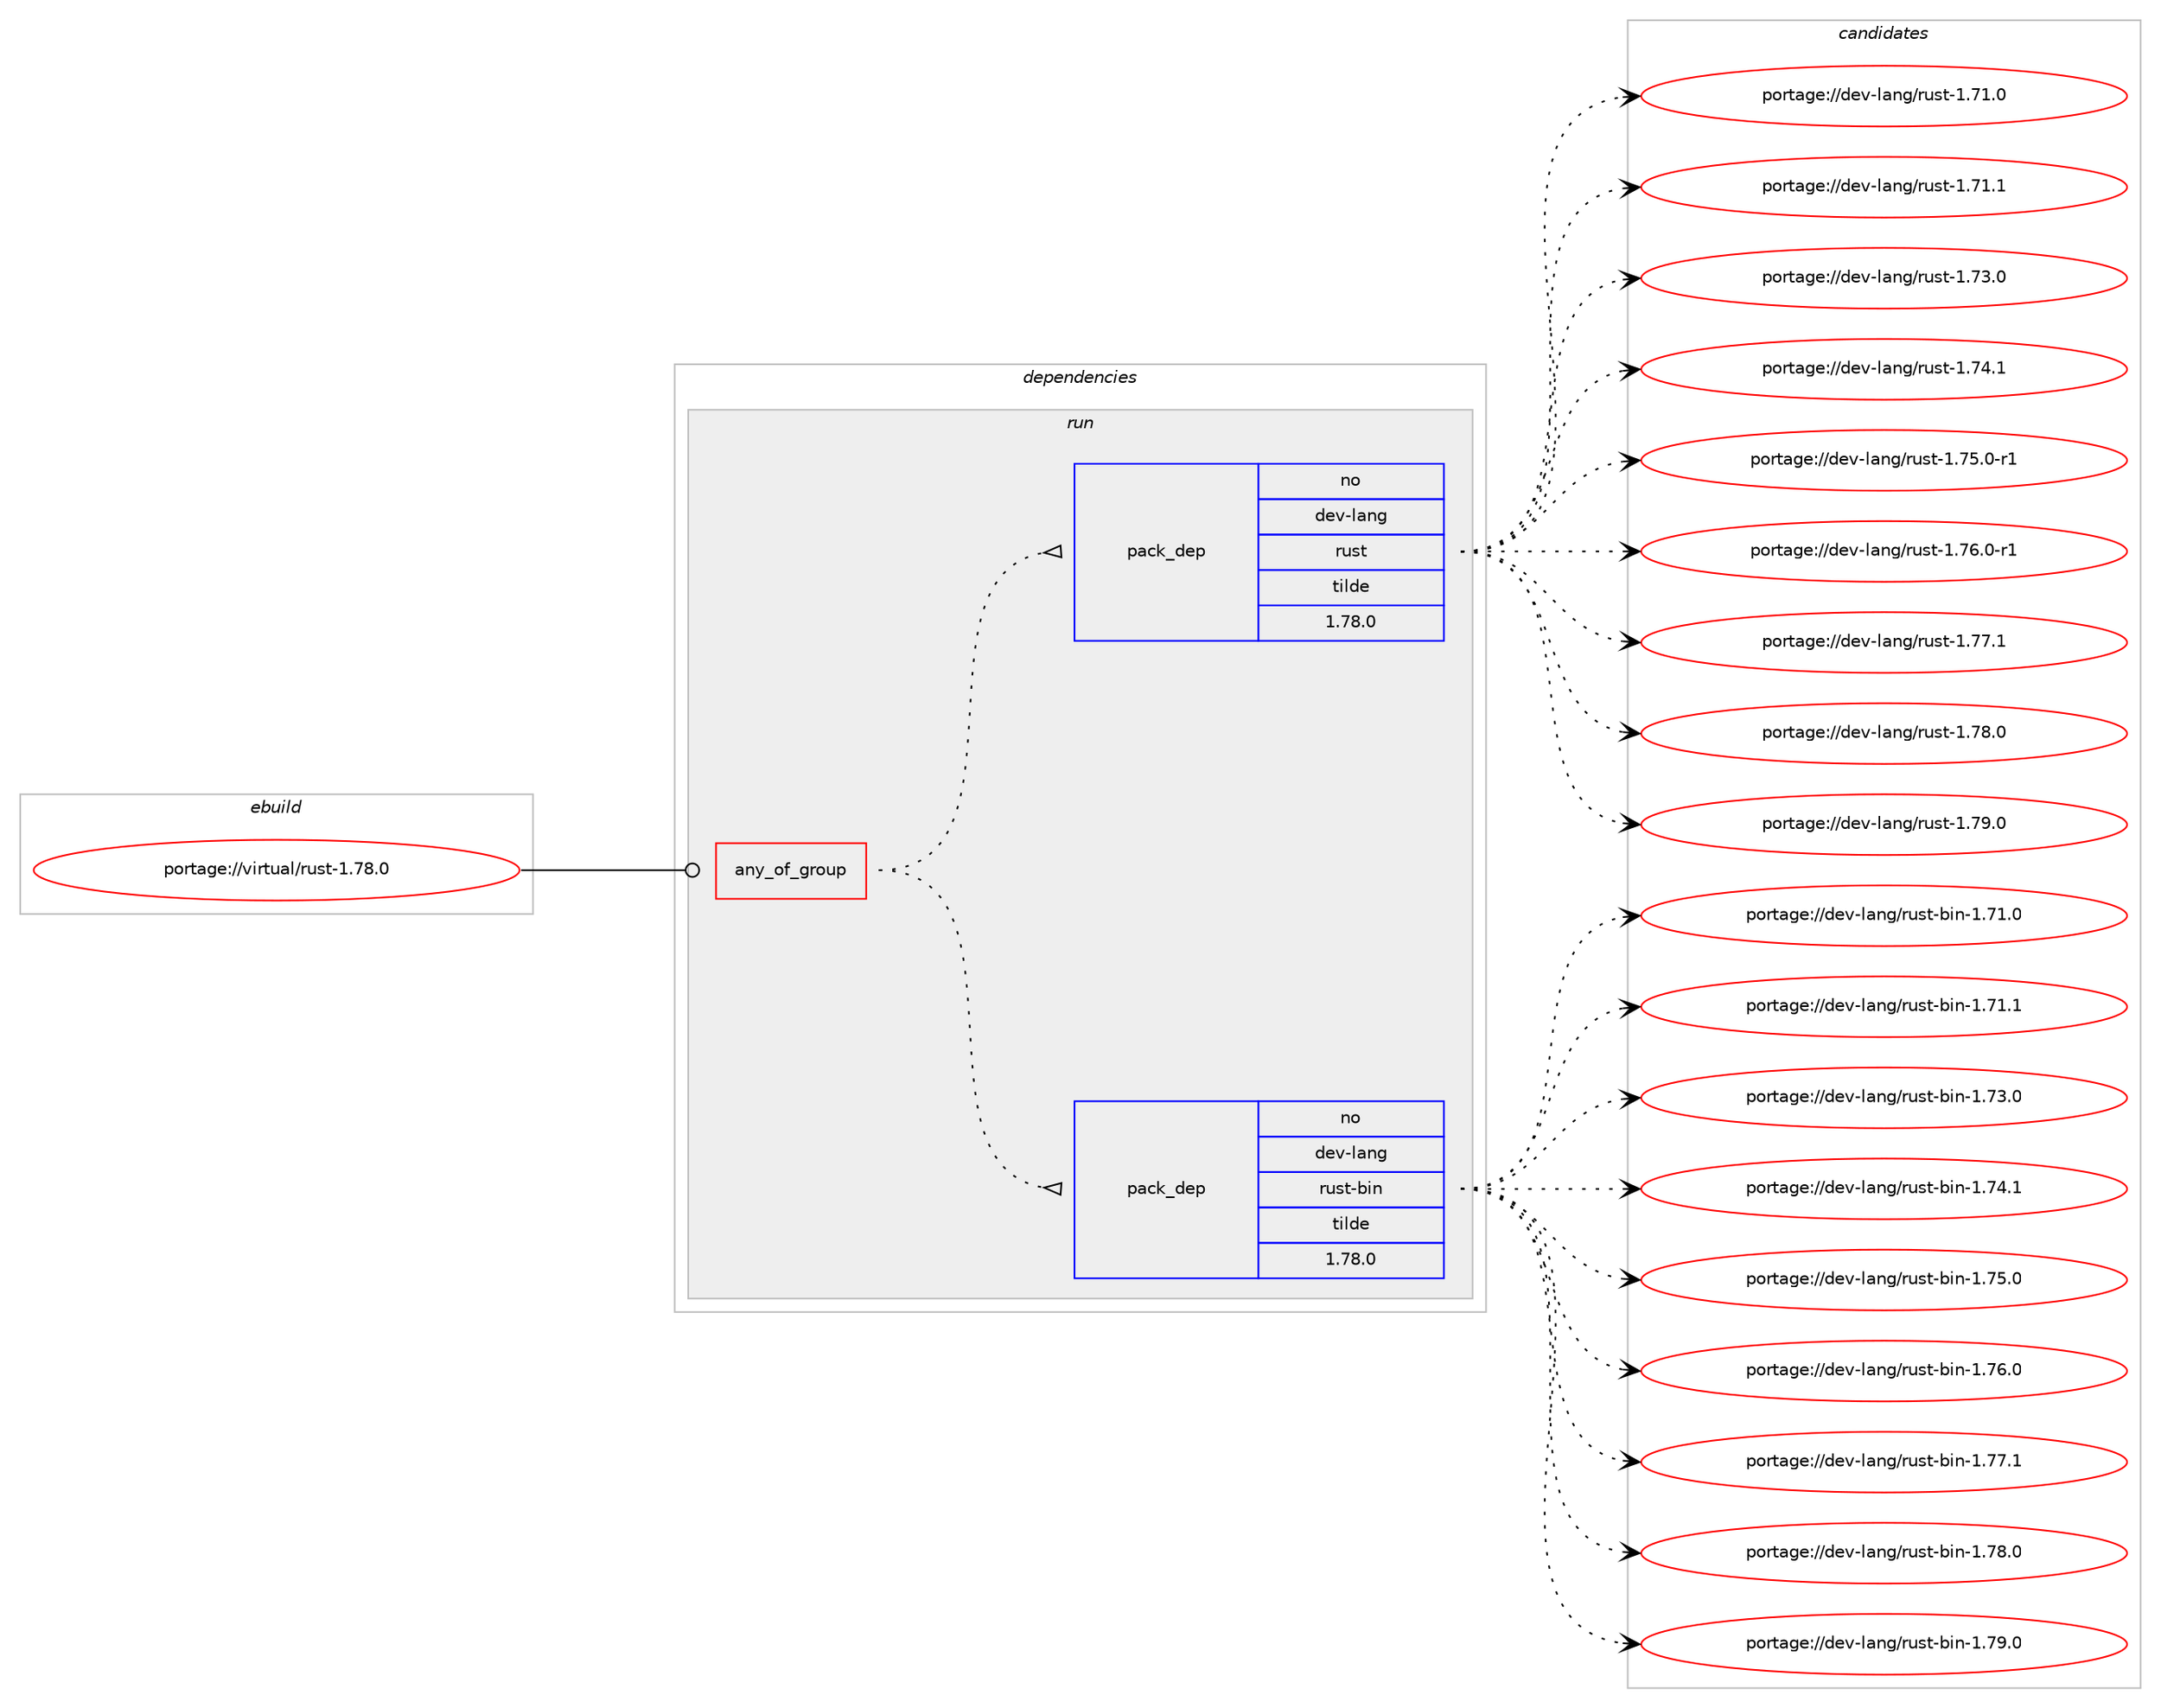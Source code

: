 digraph prolog {

# *************
# Graph options
# *************

newrank=true;
concentrate=true;
compound=true;
graph [rankdir=LR,fontname=Helvetica,fontsize=10,ranksep=1.5];#, ranksep=2.5, nodesep=0.2];
edge  [arrowhead=vee];
node  [fontname=Helvetica,fontsize=10];

# **********
# The ebuild
# **********

subgraph cluster_leftcol {
color=gray;
rank=same;
label=<<i>ebuild</i>>;
id [label="portage://virtual/rust-1.78.0", color=red, width=4, href="../virtual/rust-1.78.0.svg"];
}

# ****************
# The dependencies
# ****************

subgraph cluster_midcol {
color=gray;
label=<<i>dependencies</i>>;
subgraph cluster_compile {
fillcolor="#eeeeee";
style=filled;
label=<<i>compile</i>>;
}
subgraph cluster_compileandrun {
fillcolor="#eeeeee";
style=filled;
label=<<i>compile and run</i>>;
}
subgraph cluster_run {
fillcolor="#eeeeee";
style=filled;
label=<<i>run</i>>;
subgraph any2949 {
dependency223298 [label=<<TABLE BORDER="0" CELLBORDER="1" CELLSPACING="0" CELLPADDING="4"><TR><TD CELLPADDING="10">any_of_group</TD></TR></TABLE>>, shape=none, color=red];subgraph pack104272 {
dependency223299 [label=<<TABLE BORDER="0" CELLBORDER="1" CELLSPACING="0" CELLPADDING="4" WIDTH="220"><TR><TD ROWSPAN="6" CELLPADDING="30">pack_dep</TD></TR><TR><TD WIDTH="110">no</TD></TR><TR><TD>dev-lang</TD></TR><TR><TD>rust-bin</TD></TR><TR><TD>tilde</TD></TR><TR><TD>1.78.0</TD></TR></TABLE>>, shape=none, color=blue];
}
dependency223298:e -> dependency223299:w [weight=20,style="dotted",arrowhead="oinv"];
subgraph pack104273 {
dependency223300 [label=<<TABLE BORDER="0" CELLBORDER="1" CELLSPACING="0" CELLPADDING="4" WIDTH="220"><TR><TD ROWSPAN="6" CELLPADDING="30">pack_dep</TD></TR><TR><TD WIDTH="110">no</TD></TR><TR><TD>dev-lang</TD></TR><TR><TD>rust</TD></TR><TR><TD>tilde</TD></TR><TR><TD>1.78.0</TD></TR></TABLE>>, shape=none, color=blue];
}
dependency223298:e -> dependency223300:w [weight=20,style="dotted",arrowhead="oinv"];
}
id:e -> dependency223298:w [weight=20,style="solid",arrowhead="odot"];
}
}

# **************
# The candidates
# **************

subgraph cluster_choices {
rank=same;
color=gray;
label=<<i>candidates</i>>;

subgraph choice104272 {
color=black;
nodesep=1;
choice100101118451089711010347114117115116459810511045494655494648 [label="portage://dev-lang/rust-bin-1.71.0", color=red, width=4,href="../dev-lang/rust-bin-1.71.0.svg"];
choice100101118451089711010347114117115116459810511045494655494649 [label="portage://dev-lang/rust-bin-1.71.1", color=red, width=4,href="../dev-lang/rust-bin-1.71.1.svg"];
choice100101118451089711010347114117115116459810511045494655514648 [label="portage://dev-lang/rust-bin-1.73.0", color=red, width=4,href="../dev-lang/rust-bin-1.73.0.svg"];
choice100101118451089711010347114117115116459810511045494655524649 [label="portage://dev-lang/rust-bin-1.74.1", color=red, width=4,href="../dev-lang/rust-bin-1.74.1.svg"];
choice100101118451089711010347114117115116459810511045494655534648 [label="portage://dev-lang/rust-bin-1.75.0", color=red, width=4,href="../dev-lang/rust-bin-1.75.0.svg"];
choice100101118451089711010347114117115116459810511045494655544648 [label="portage://dev-lang/rust-bin-1.76.0", color=red, width=4,href="../dev-lang/rust-bin-1.76.0.svg"];
choice100101118451089711010347114117115116459810511045494655554649 [label="portage://dev-lang/rust-bin-1.77.1", color=red, width=4,href="../dev-lang/rust-bin-1.77.1.svg"];
choice100101118451089711010347114117115116459810511045494655564648 [label="portage://dev-lang/rust-bin-1.78.0", color=red, width=4,href="../dev-lang/rust-bin-1.78.0.svg"];
choice100101118451089711010347114117115116459810511045494655574648 [label="portage://dev-lang/rust-bin-1.79.0", color=red, width=4,href="../dev-lang/rust-bin-1.79.0.svg"];
dependency223299:e -> choice100101118451089711010347114117115116459810511045494655494648:w [style=dotted,weight="100"];
dependency223299:e -> choice100101118451089711010347114117115116459810511045494655494649:w [style=dotted,weight="100"];
dependency223299:e -> choice100101118451089711010347114117115116459810511045494655514648:w [style=dotted,weight="100"];
dependency223299:e -> choice100101118451089711010347114117115116459810511045494655524649:w [style=dotted,weight="100"];
dependency223299:e -> choice100101118451089711010347114117115116459810511045494655534648:w [style=dotted,weight="100"];
dependency223299:e -> choice100101118451089711010347114117115116459810511045494655544648:w [style=dotted,weight="100"];
dependency223299:e -> choice100101118451089711010347114117115116459810511045494655554649:w [style=dotted,weight="100"];
dependency223299:e -> choice100101118451089711010347114117115116459810511045494655564648:w [style=dotted,weight="100"];
dependency223299:e -> choice100101118451089711010347114117115116459810511045494655574648:w [style=dotted,weight="100"];
}
subgraph choice104273 {
color=black;
nodesep=1;
choice10010111845108971101034711411711511645494655494648 [label="portage://dev-lang/rust-1.71.0", color=red, width=4,href="../dev-lang/rust-1.71.0.svg"];
choice10010111845108971101034711411711511645494655494649 [label="portage://dev-lang/rust-1.71.1", color=red, width=4,href="../dev-lang/rust-1.71.1.svg"];
choice10010111845108971101034711411711511645494655514648 [label="portage://dev-lang/rust-1.73.0", color=red, width=4,href="../dev-lang/rust-1.73.0.svg"];
choice10010111845108971101034711411711511645494655524649 [label="portage://dev-lang/rust-1.74.1", color=red, width=4,href="../dev-lang/rust-1.74.1.svg"];
choice100101118451089711010347114117115116454946555346484511449 [label="portage://dev-lang/rust-1.75.0-r1", color=red, width=4,href="../dev-lang/rust-1.75.0-r1.svg"];
choice100101118451089711010347114117115116454946555446484511449 [label="portage://dev-lang/rust-1.76.0-r1", color=red, width=4,href="../dev-lang/rust-1.76.0-r1.svg"];
choice10010111845108971101034711411711511645494655554649 [label="portage://dev-lang/rust-1.77.1", color=red, width=4,href="../dev-lang/rust-1.77.1.svg"];
choice10010111845108971101034711411711511645494655564648 [label="portage://dev-lang/rust-1.78.0", color=red, width=4,href="../dev-lang/rust-1.78.0.svg"];
choice10010111845108971101034711411711511645494655574648 [label="portage://dev-lang/rust-1.79.0", color=red, width=4,href="../dev-lang/rust-1.79.0.svg"];
dependency223300:e -> choice10010111845108971101034711411711511645494655494648:w [style=dotted,weight="100"];
dependency223300:e -> choice10010111845108971101034711411711511645494655494649:w [style=dotted,weight="100"];
dependency223300:e -> choice10010111845108971101034711411711511645494655514648:w [style=dotted,weight="100"];
dependency223300:e -> choice10010111845108971101034711411711511645494655524649:w [style=dotted,weight="100"];
dependency223300:e -> choice100101118451089711010347114117115116454946555346484511449:w [style=dotted,weight="100"];
dependency223300:e -> choice100101118451089711010347114117115116454946555446484511449:w [style=dotted,weight="100"];
dependency223300:e -> choice10010111845108971101034711411711511645494655554649:w [style=dotted,weight="100"];
dependency223300:e -> choice10010111845108971101034711411711511645494655564648:w [style=dotted,weight="100"];
dependency223300:e -> choice10010111845108971101034711411711511645494655574648:w [style=dotted,weight="100"];
}
}

}
